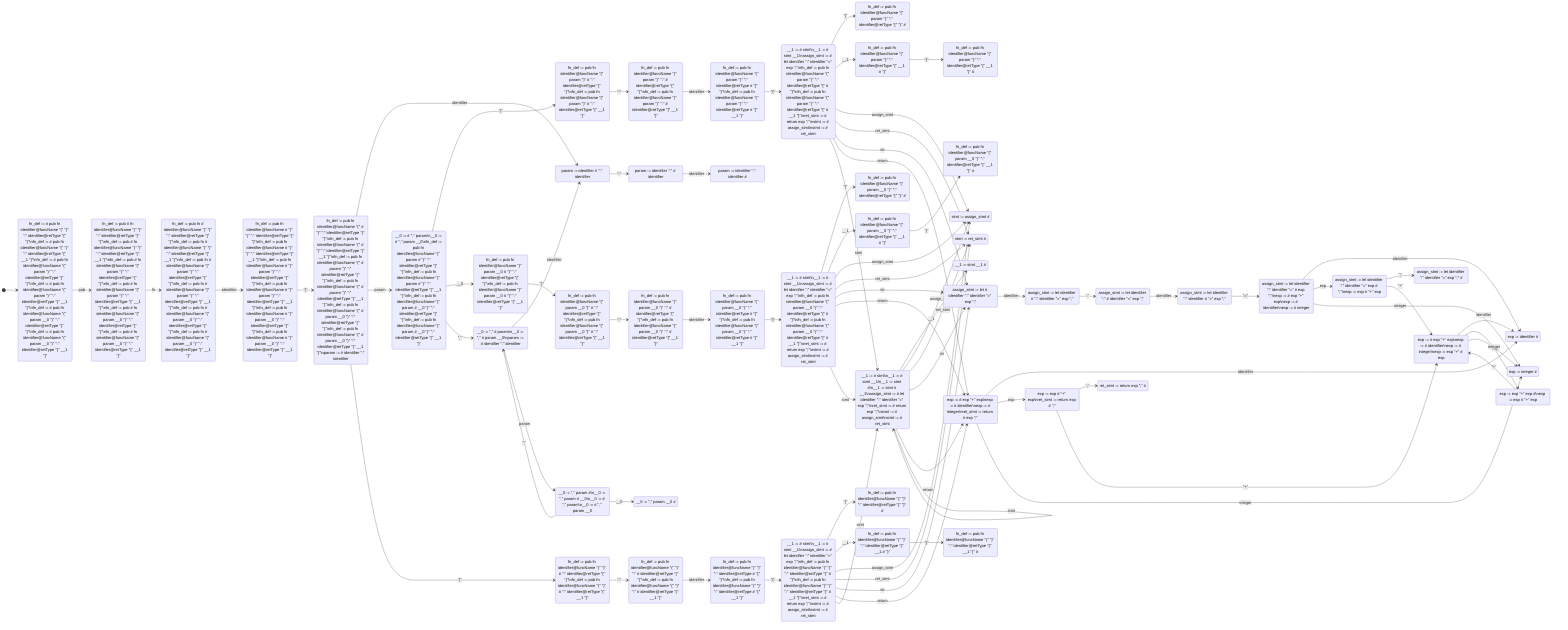 stateDiagram-v2
direction LR
[*] --> n9qxnvb
state "fn_def := # pub fn identifier@funcName &quot;(&quot; &quot;)&quot; &quot;:&quot; identifier@retType &quot;{&quot; &quot;}&quot;\nfn_def := # pub fn identifier@funcName &quot;(&quot; &quot;)&quot; &quot;:&quot; identifier@retType &quot;{&quot; __1 &quot;}&quot;\nfn_def := # pub fn identifier@funcName &quot;(&quot; param &quot;)&quot; &quot;:&quot; identifier@retType &quot;{&quot; &quot;}&quot;\nfn_def := # pub fn identifier@funcName &quot;(&quot; param &quot;)&quot; &quot;:&quot; identifier@retType &quot;{&quot; __1 &quot;}&quot;\nfn_def := # pub fn identifier@funcName &quot;(&quot; param __0 &quot;)&quot; &quot;:&quot; identifier@retType &quot;{&quot; &quot;}&quot;\nfn_def := # pub fn identifier@funcName &quot;(&quot; param __0 &quot;)&quot; &quot;:&quot; identifier@retType &quot;{&quot; __1 &quot;}&quot;" as n9qxnvb
n9qxnvb --> nxzt7b: #112;#117;#98;
state "fn_def := pub # fn identifier@funcName &quot;(&quot; &quot;)&quot; &quot;:&quot; identifier@retType &quot;{&quot; &quot;}&quot;\nfn_def := pub # fn identifier@funcName &quot;(&quot; &quot;)&quot; &quot;:&quot; identifier@retType &quot;{&quot; __1 &quot;}&quot;\nfn_def := pub # fn identifier@funcName &quot;(&quot; param &quot;)&quot; &quot;:&quot; identifier@retType &quot;{&quot; &quot;}&quot;\nfn_def := pub # fn identifier@funcName &quot;(&quot; param &quot;)&quot; &quot;:&quot; identifier@retType &quot;{&quot; __1 &quot;}&quot;\nfn_def := pub # fn identifier@funcName &quot;(&quot; param __0 &quot;)&quot; &quot;:&quot; identifier@retType &quot;{&quot; &quot;}&quot;\nfn_def := pub # fn identifier@funcName &quot;(&quot; param __0 &quot;)&quot; &quot;:&quot; identifier@retType &quot;{&quot; __1 &quot;}&quot;" as nxzt7b
nxzt7b --> n5vpcsb: #102;#110;
state "fn_def := pub fn # identifier@funcName &quot;(&quot; &quot;)&quot; &quot;:&quot; identifier@retType &quot;{&quot; &quot;}&quot;\nfn_def := pub fn # identifier@funcName &quot;(&quot; &quot;)&quot; &quot;:&quot; identifier@retType &quot;{&quot; __1 &quot;}&quot;\nfn_def := pub fn # identifier@funcName &quot;(&quot; param &quot;)&quot; &quot;:&quot; identifier@retType &quot;{&quot; &quot;}&quot;\nfn_def := pub fn # identifier@funcName &quot;(&quot; param &quot;)&quot; &quot;:&quot; identifier@retType &quot;{&quot; __1 &quot;}&quot;\nfn_def := pub fn # identifier@funcName &quot;(&quot; param __0 &quot;)&quot; &quot;:&quot; identifier@retType &quot;{&quot; &quot;}&quot;\nfn_def := pub fn # identifier@funcName &quot;(&quot; param __0 &quot;)&quot; &quot;:&quot; identifier@retType &quot;{&quot; __1 &quot;}&quot;" as n5vpcsb
n5vpcsb --> n9olzp7: #105;#100;#101;#110;#116;#105;#102;#105;#101;#114;
state "fn_def := pub fn identifier@funcName # &quot;(&quot; &quot;)&quot; &quot;:&quot; identifier@retType &quot;{&quot; &quot;}&quot;\nfn_def := pub fn identifier@funcName # &quot;(&quot; &quot;)&quot; &quot;:&quot; identifier@retType &quot;{&quot; __1 &quot;}&quot;\nfn_def := pub fn identifier@funcName # &quot;(&quot; param &quot;)&quot; &quot;:&quot; identifier@retType &quot;{&quot; &quot;}&quot;\nfn_def := pub fn identifier@funcName # &quot;(&quot; param &quot;)&quot; &quot;:&quot; identifier@retType &quot;{&quot; __1 &quot;}&quot;\nfn_def := pub fn identifier@funcName # &quot;(&quot; param __0 &quot;)&quot; &quot;:&quot; identifier@retType &quot;{&quot; &quot;}&quot;\nfn_def := pub fn identifier@funcName # &quot;(&quot; param __0 &quot;)&quot; &quot;:&quot; identifier@retType &quot;{&quot; __1 &quot;}&quot;" as n9olzp7
n9olzp7 --> nlp3ilo: #34;#40;#34;
state "fn_def := pub fn identifier@funcName &quot;(&quot; # &quot;)&quot; &quot;:&quot; identifier@retType &quot;{&quot; &quot;}&quot;\nfn_def := pub fn identifier@funcName &quot;(&quot; # &quot;)&quot; &quot;:&quot; identifier@retType &quot;{&quot; __1 &quot;}&quot;\nfn_def := pub fn identifier@funcName &quot;(&quot; # param &quot;)&quot; &quot;:&quot; identifier@retType &quot;{&quot; &quot;}&quot;\nfn_def := pub fn identifier@funcName &quot;(&quot; # param &quot;)&quot; &quot;:&quot; identifier@retType &quot;{&quot; __1 &quot;}&quot;\nfn_def := pub fn identifier@funcName &quot;(&quot; # param __0 &quot;)&quot; &quot;:&quot; identifier@retType &quot;{&quot; &quot;}&quot;\nfn_def := pub fn identifier@funcName &quot;(&quot; # param __0 &quot;)&quot; &quot;:&quot; identifier@retType &quot;{&quot; __1 &quot;}&quot;\nparam := # identifier &quot;:&quot; identifier" as nlp3ilo
nlp3ilo --> p2picuh: #105;#100;#101;#110;#116;#105;#102;#105;#101;#114;
nlp3ilo --> n2s6fcg: #112;#97;#114;#97;#109;
nlp3ilo --> nal7p81: #34;#41;#34;
state "param := identifier # &quot;:&quot; identifier" as p2picuh
p2picuh --> p6cdh1l: #34;#58;#34;
state "__0 := # &quot;,&quot; param\n__0 := # &quot;,&quot; param __0\nfn_def := pub fn identifier@funcName &quot;(&quot; param # &quot;)&quot; &quot;:&quot; identifier@retType &quot;{&quot; &quot;}&quot;\nfn_def := pub fn identifier@funcName &quot;(&quot; param # &quot;)&quot; &quot;:&quot; identifier@retType &quot;{&quot; __1 &quot;}&quot;\nfn_def := pub fn identifier@funcName &quot;(&quot; param # __0 &quot;)&quot; &quot;:&quot; identifier@retType &quot;{&quot; &quot;}&quot;\nfn_def := pub fn identifier@funcName &quot;(&quot; param # __0 &quot;)&quot; &quot;:&quot; identifier@retType &quot;{&quot; __1 &quot;}&quot;" as n2s6fcg
n2s6fcg --> nonz8y3: #34;#41;#34;
n2s6fcg --> pvev445: #95;#95;#48;
n2s6fcg --> nf03jc1: #34;#44;#34;
state "fn_def := pub fn identifier@funcName &quot;(&quot; &quot;)&quot; # &quot;:&quot; identifier@retType &quot;{&quot; &quot;}&quot;\nfn_def := pub fn identifier@funcName &quot;(&quot; &quot;)&quot; # &quot;:&quot; identifier@retType &quot;{&quot; __1 &quot;}&quot;" as nal7p81
nal7p81 --> pn5s87j: #34;#58;#34;
state "param := identifier &quot;:&quot; # identifier" as p6cdh1l
p6cdh1l --> nmvw5ht: #105;#100;#101;#110;#116;#105;#102;#105;#101;#114;
state "fn_def := pub fn identifier@funcName &quot;(&quot; param &quot;)&quot; # &quot;:&quot; identifier@retType &quot;{&quot; &quot;}&quot;\nfn_def := pub fn identifier@funcName &quot;(&quot; param &quot;)&quot; # &quot;:&quot; identifier@retType &quot;{&quot; __1 &quot;}&quot;" as nonz8y3
nonz8y3 --> nd5fnd7: #34;#58;#34;
state "fn_def := pub fn identifier@funcName &quot;(&quot; param __0 # &quot;)&quot; &quot;:&quot; identifier@retType &quot;{&quot; &quot;}&quot;\nfn_def := pub fn identifier@funcName &quot;(&quot; param __0 # &quot;)&quot; &quot;:&quot; identifier@retType &quot;{&quot; __1 &quot;}&quot;" as pvev445
pvev445 --> ps1yihh: #34;#41;#34;
state "__0 := &quot;,&quot; # param\n__0 := &quot;,&quot; # param __0\nparam := # identifier &quot;:&quot; identifier" as nf03jc1
nf03jc1 --> p2picuh: #105;#100;#101;#110;#116;#105;#102;#105;#101;#114;
nf03jc1 --> puvr0x6: #112;#97;#114;#97;#109;
state "fn_def := pub fn identifier@funcName &quot;(&quot; &quot;)&quot; &quot;:&quot; # identifier@retType &quot;{&quot; &quot;}&quot;\nfn_def := pub fn identifier@funcName &quot;(&quot; &quot;)&quot; &quot;:&quot; # identifier@retType &quot;{&quot; __1 &quot;}&quot;" as pn5s87j
pn5s87j --> nv8z5lx: #105;#100;#101;#110;#116;#105;#102;#105;#101;#114;
state "param := identifier &quot;:&quot; identifier #" as nmvw5ht
state "fn_def := pub fn identifier@funcName &quot;(&quot; param &quot;)&quot; &quot;:&quot; # identifier@retType &quot;{&quot; &quot;}&quot;\nfn_def := pub fn identifier@funcName &quot;(&quot; param &quot;)&quot; &quot;:&quot; # identifier@retType &quot;{&quot; __1 &quot;}&quot;" as nd5fnd7
nd5fnd7 --> pf0zt1d: #105;#100;#101;#110;#116;#105;#102;#105;#101;#114;
state "fn_def := pub fn identifier@funcName &quot;(&quot; param __0 &quot;)&quot; # &quot;:&quot; identifier@retType &quot;{&quot; &quot;}&quot;\nfn_def := pub fn identifier@funcName &quot;(&quot; param __0 &quot;)&quot; # &quot;:&quot; identifier@retType &quot;{&quot; __1 &quot;}&quot;" as ps1yihh
ps1yihh --> nxanc2z: #34;#58;#34;
state "__0 := &quot;,&quot; param #\n__0 := &quot;,&quot; param # __0\n__0 := # &quot;,&quot; param\n__0 := # &quot;,&quot; param __0" as puvr0x6
puvr0x6 --> n562bkl: #95;#95;#48;
puvr0x6 --> nf03jc1: #34;#44;#34;
state "fn_def := pub fn identifier@funcName &quot;(&quot; &quot;)&quot; &quot;:&quot; identifier@retType # &quot;{&quot; &quot;}&quot;\nfn_def := pub fn identifier@funcName &quot;(&quot; &quot;)&quot; &quot;:&quot; identifier@retType # &quot;{&quot; __1 &quot;}&quot;" as nv8z5lx
nv8z5lx --> prsx9j4: #34;#123;#34;
state "fn_def := pub fn identifier@funcName &quot;(&quot; param &quot;)&quot; &quot;:&quot; identifier@retType # &quot;{&quot; &quot;}&quot;\nfn_def := pub fn identifier@funcName &quot;(&quot; param &quot;)&quot; &quot;:&quot; identifier@retType # &quot;{&quot; __1 &quot;}&quot;" as pf0zt1d
pf0zt1d --> njw6ye2: #34;#123;#34;
state "fn_def := pub fn identifier@funcName &quot;(&quot; param __0 &quot;)&quot; &quot;:&quot; # identifier@retType &quot;{&quot; &quot;}&quot;\nfn_def := pub fn identifier@funcName &quot;(&quot; param __0 &quot;)&quot; &quot;:&quot; # identifier@retType &quot;{&quot; __1 &quot;}&quot;" as nxanc2z
nxanc2z --> pt738ip: #105;#100;#101;#110;#116;#105;#102;#105;#101;#114;
state "__0 := &quot;,&quot; param __0 #" as n562bkl
state "__1 := # stmt\n__1 := # stmt __1\nassign_stmt := # let identifier &quot;:&quot; identifier &quot;=&quot; exp &quot;;&quot;\nfn_def := pub fn identifier@funcName &quot;(&quot; &quot;)&quot; &quot;:&quot; identifier@retType &quot;{&quot; # &quot;}&quot;\nfn_def := pub fn identifier@funcName &quot;(&quot; &quot;)&quot; &quot;:&quot; identifier@retType &quot;{&quot; # __1 &quot;}&quot;\nret_stmt := # return exp &quot;;&quot;\nstmt := # assign_stmt\nstmt := # ret_stmt" as prsx9j4
prsx9j4 --> pmalud6: #34;#125;#34;
prsx9j4 --> n7iet79: #95;#95;#49;
prsx9j4 --> nkasfxm: #97;#115;#115;#105;#103;#110;#95;#115;#116;#109;#116;
prsx9j4 --> p7baklq: #114;#101;#116;#95;#115;#116;#109;#116;
prsx9j4 --> pv8lvws: #108;#101;#116;
prsx9j4 --> ptx787b: #114;#101;#116;#117;#114;#110;
prsx9j4 --> pv9mfy8: #115;#116;#109;#116;
state "__1 := # stmt\n__1 := # stmt __1\nassign_stmt := # let identifier &quot;:&quot; identifier &quot;=&quot; exp &quot;;&quot;\nfn_def := pub fn identifier@funcName &quot;(&quot; param &quot;)&quot; &quot;:&quot; identifier@retType &quot;{&quot; # &quot;}&quot;\nfn_def := pub fn identifier@funcName &quot;(&quot; param &quot;)&quot; &quot;:&quot; identifier@retType &quot;{&quot; # __1 &quot;}&quot;\nret_stmt := # return exp &quot;;&quot;\nstmt := # assign_stmt\nstmt := # ret_stmt" as njw6ye2
njw6ye2 --> nhm1t1v: #34;#125;#34;
njw6ye2 --> p8x3vfi: #95;#95;#49;
njw6ye2 --> nkasfxm: #97;#115;#115;#105;#103;#110;#95;#115;#116;#109;#116;
njw6ye2 --> p7baklq: #114;#101;#116;#95;#115;#116;#109;#116;
njw6ye2 --> pv8lvws: #108;#101;#116;
njw6ye2 --> ptx787b: #114;#101;#116;#117;#114;#110;
njw6ye2 --> pv9mfy8: #115;#116;#109;#116;
state "fn_def := pub fn identifier@funcName &quot;(&quot; param __0 &quot;)&quot; &quot;:&quot; identifier@retType # &quot;{&quot; &quot;}&quot;\nfn_def := pub fn identifier@funcName &quot;(&quot; param __0 &quot;)&quot; &quot;:&quot; identifier@retType # &quot;{&quot; __1 &quot;}&quot;" as pt738ip
pt738ip --> pxiiw06: #34;#123;#34;
state "fn_def := pub fn identifier@funcName &quot;(&quot; &quot;)&quot; &quot;:&quot; identifier@retType &quot;{&quot; &quot;}&quot; #" as pmalud6
state "fn_def := pub fn identifier@funcName &quot;(&quot; &quot;)&quot; &quot;:&quot; identifier@retType &quot;{&quot; __1 # &quot;}&quot;" as n7iet79
n7iet79 --> n7hba8l: #34;#125;#34;
state "stmt := assign_stmt #" as nkasfxm
state "stmt := ret_stmt #" as p7baklq
state "assign_stmt := let # identifier &quot;:&quot; identifier &quot;=&quot; exp &quot;;&quot;" as pv8lvws
pv8lvws --> n4zbpga: #105;#100;#101;#110;#116;#105;#102;#105;#101;#114;
state "exp := # exp &quot;+&quot; exp\nexp := # identifier\nexp := # integer\nret_stmt := return # exp &quot;;&quot;" as ptx787b
ptx787b --> npreqca: #105;#100;#101;#110;#116;#105;#102;#105;#101;#114;
ptx787b --> pgwpetm: #101;#120;#112;
ptx787b --> nr61nzt: #105;#110;#116;#101;#103;#101;#114;
state "__1 := # stmt\n__1 := # stmt __1\n__1 := stmt #\n__1 := stmt # __1\nassign_stmt := # let identifier &quot;:&quot; identifier &quot;=&quot; exp &quot;;&quot;\nret_stmt := # return exp &quot;;&quot;\nstmt := # assign_stmt\nstmt := # ret_stmt" as pv9mfy8
pv9mfy8 --> n66s91y: #95;#95;#49;
pv9mfy8 --> nkasfxm: #97;#115;#115;#105;#103;#110;#95;#115;#116;#109;#116;
pv9mfy8 --> p7baklq: #114;#101;#116;#95;#115;#116;#109;#116;
pv9mfy8 --> pv8lvws: #108;#101;#116;
pv9mfy8 --> ptx787b: #114;#101;#116;#117;#114;#110;
pv9mfy8 --> pv9mfy8: #115;#116;#109;#116;
state "fn_def := pub fn identifier@funcName &quot;(&quot; param &quot;)&quot; &quot;:&quot; identifier@retType &quot;{&quot; &quot;}&quot; #" as nhm1t1v
state "fn_def := pub fn identifier@funcName &quot;(&quot; param &quot;)&quot; &quot;:&quot; identifier@retType &quot;{&quot; __1 # &quot;}&quot;" as p8x3vfi
p8x3vfi --> p8y7ee6: #34;#125;#34;
state "__1 := # stmt\n__1 := # stmt __1\nassign_stmt := # let identifier &quot;:&quot; identifier &quot;=&quot; exp &quot;;&quot;\nfn_def := pub fn identifier@funcName &quot;(&quot; param __0 &quot;)&quot; &quot;:&quot; identifier@retType &quot;{&quot; # &quot;}&quot;\nfn_def := pub fn identifier@funcName &quot;(&quot; param __0 &quot;)&quot; &quot;:&quot; identifier@retType &quot;{&quot; # __1 &quot;}&quot;\nret_stmt := # return exp &quot;;&quot;\nstmt := # assign_stmt\nstmt := # ret_stmt" as pxiiw06
pxiiw06 --> nyqh5ab: #34;#125;#34;
pxiiw06 --> p512k32: #95;#95;#49;
pxiiw06 --> nkasfxm: #97;#115;#115;#105;#103;#110;#95;#115;#116;#109;#116;
pxiiw06 --> p7baklq: #114;#101;#116;#95;#115;#116;#109;#116;
pxiiw06 --> pv8lvws: #108;#101;#116;
pxiiw06 --> ptx787b: #114;#101;#116;#117;#114;#110;
pxiiw06 --> pv9mfy8: #115;#116;#109;#116;
state "fn_def := pub fn identifier@funcName &quot;(&quot; &quot;)&quot; &quot;:&quot; identifier@retType &quot;{&quot; __1 &quot;}&quot; #" as n7hba8l
state "assign_stmt := let identifier # &quot;:&quot; identifier &quot;=&quot; exp &quot;;&quot;" as n4zbpga
n4zbpga --> pq8kt46: #34;#58;#34;
state "exp := identifier #" as npreqca
state "exp := exp # &quot;+&quot; exp\nret_stmt := return exp # &quot;;&quot;" as pgwpetm
pgwpetm --> ng2zux0: #34;#59;#34;
pgwpetm --> nt52395: #34;#43;#34;
state "exp := integer #" as nr61nzt
state "__1 := stmt __1 #" as n66s91y
state "fn_def := pub fn identifier@funcName &quot;(&quot; param &quot;)&quot; &quot;:&quot; identifier@retType &quot;{&quot; __1 &quot;}&quot; #" as p8y7ee6
state "fn_def := pub fn identifier@funcName &quot;(&quot; param __0 &quot;)&quot; &quot;:&quot; identifier@retType &quot;{&quot; &quot;}&quot; #" as nyqh5ab
state "fn_def := pub fn identifier@funcName &quot;(&quot; param __0 &quot;)&quot; &quot;:&quot; identifier@retType &quot;{&quot; __1 # &quot;}&quot;" as p512k32
p512k32 --> p52631q: #34;#125;#34;
state "assign_stmt := let identifier &quot;:&quot; # identifier &quot;=&quot; exp &quot;;&quot;" as pq8kt46
pq8kt46 --> n1mcbg4: #105;#100;#101;#110;#116;#105;#102;#105;#101;#114;
state "ret_stmt := return exp &quot;;&quot; #" as ng2zux0
state "exp := # exp &quot;+&quot; exp\nexp := # identifier\nexp := # integer\nexp := exp &quot;+&quot; # exp" as nt52395
nt52395 --> npreqca: #105;#100;#101;#110;#116;#105;#102;#105;#101;#114;
nt52395 --> nssq3na: #101;#120;#112;
nt52395 --> nr61nzt: #105;#110;#116;#101;#103;#101;#114;
state "fn_def := pub fn identifier@funcName &quot;(&quot; param __0 &quot;)&quot; &quot;:&quot; identifier@retType &quot;{&quot; __1 &quot;}&quot; #" as p52631q
state "assign_stmt := let identifier &quot;:&quot; identifier # &quot;=&quot; exp &quot;;&quot;" as n1mcbg4
n1mcbg4 --> nu9xuov: #34;#61;#34;
state "exp := exp &quot;+&quot; exp #\nexp := exp # &quot;+&quot; exp" as nssq3na
nssq3na --> nt52395: #34;#43;#34;
state "assign_stmt := let identifier &quot;:&quot; identifier &quot;=&quot; # exp &quot;;&quot;\nexp := # exp &quot;+&quot; exp\nexp := # identifier\nexp := # integer" as nu9xuov
nu9xuov --> npreqca: #105;#100;#101;#110;#116;#105;#102;#105;#101;#114;
nu9xuov --> nhvs346: #101;#120;#112;
nu9xuov --> nr61nzt: #105;#110;#116;#101;#103;#101;#114;
state "assign_stmt := let identifier &quot;:&quot; identifier &quot;=&quot; exp # &quot;;&quot;\nexp := exp # &quot;+&quot; exp" as nhvs346
nhvs346 --> pub8nyk: #34;#59;#34;
nhvs346 --> nt52395: #34;#43;#34;
state "assign_stmt := let identifier &quot;:&quot; identifier &quot;=&quot; exp &quot;;&quot; #" as pub8nyk